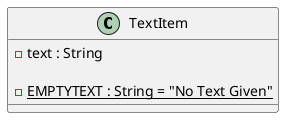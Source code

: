 @startuml TextItem

class TextItem {

  - text : String

  - {static} EMPTYTEXT : String = "No Text Given"

}

@enduml
